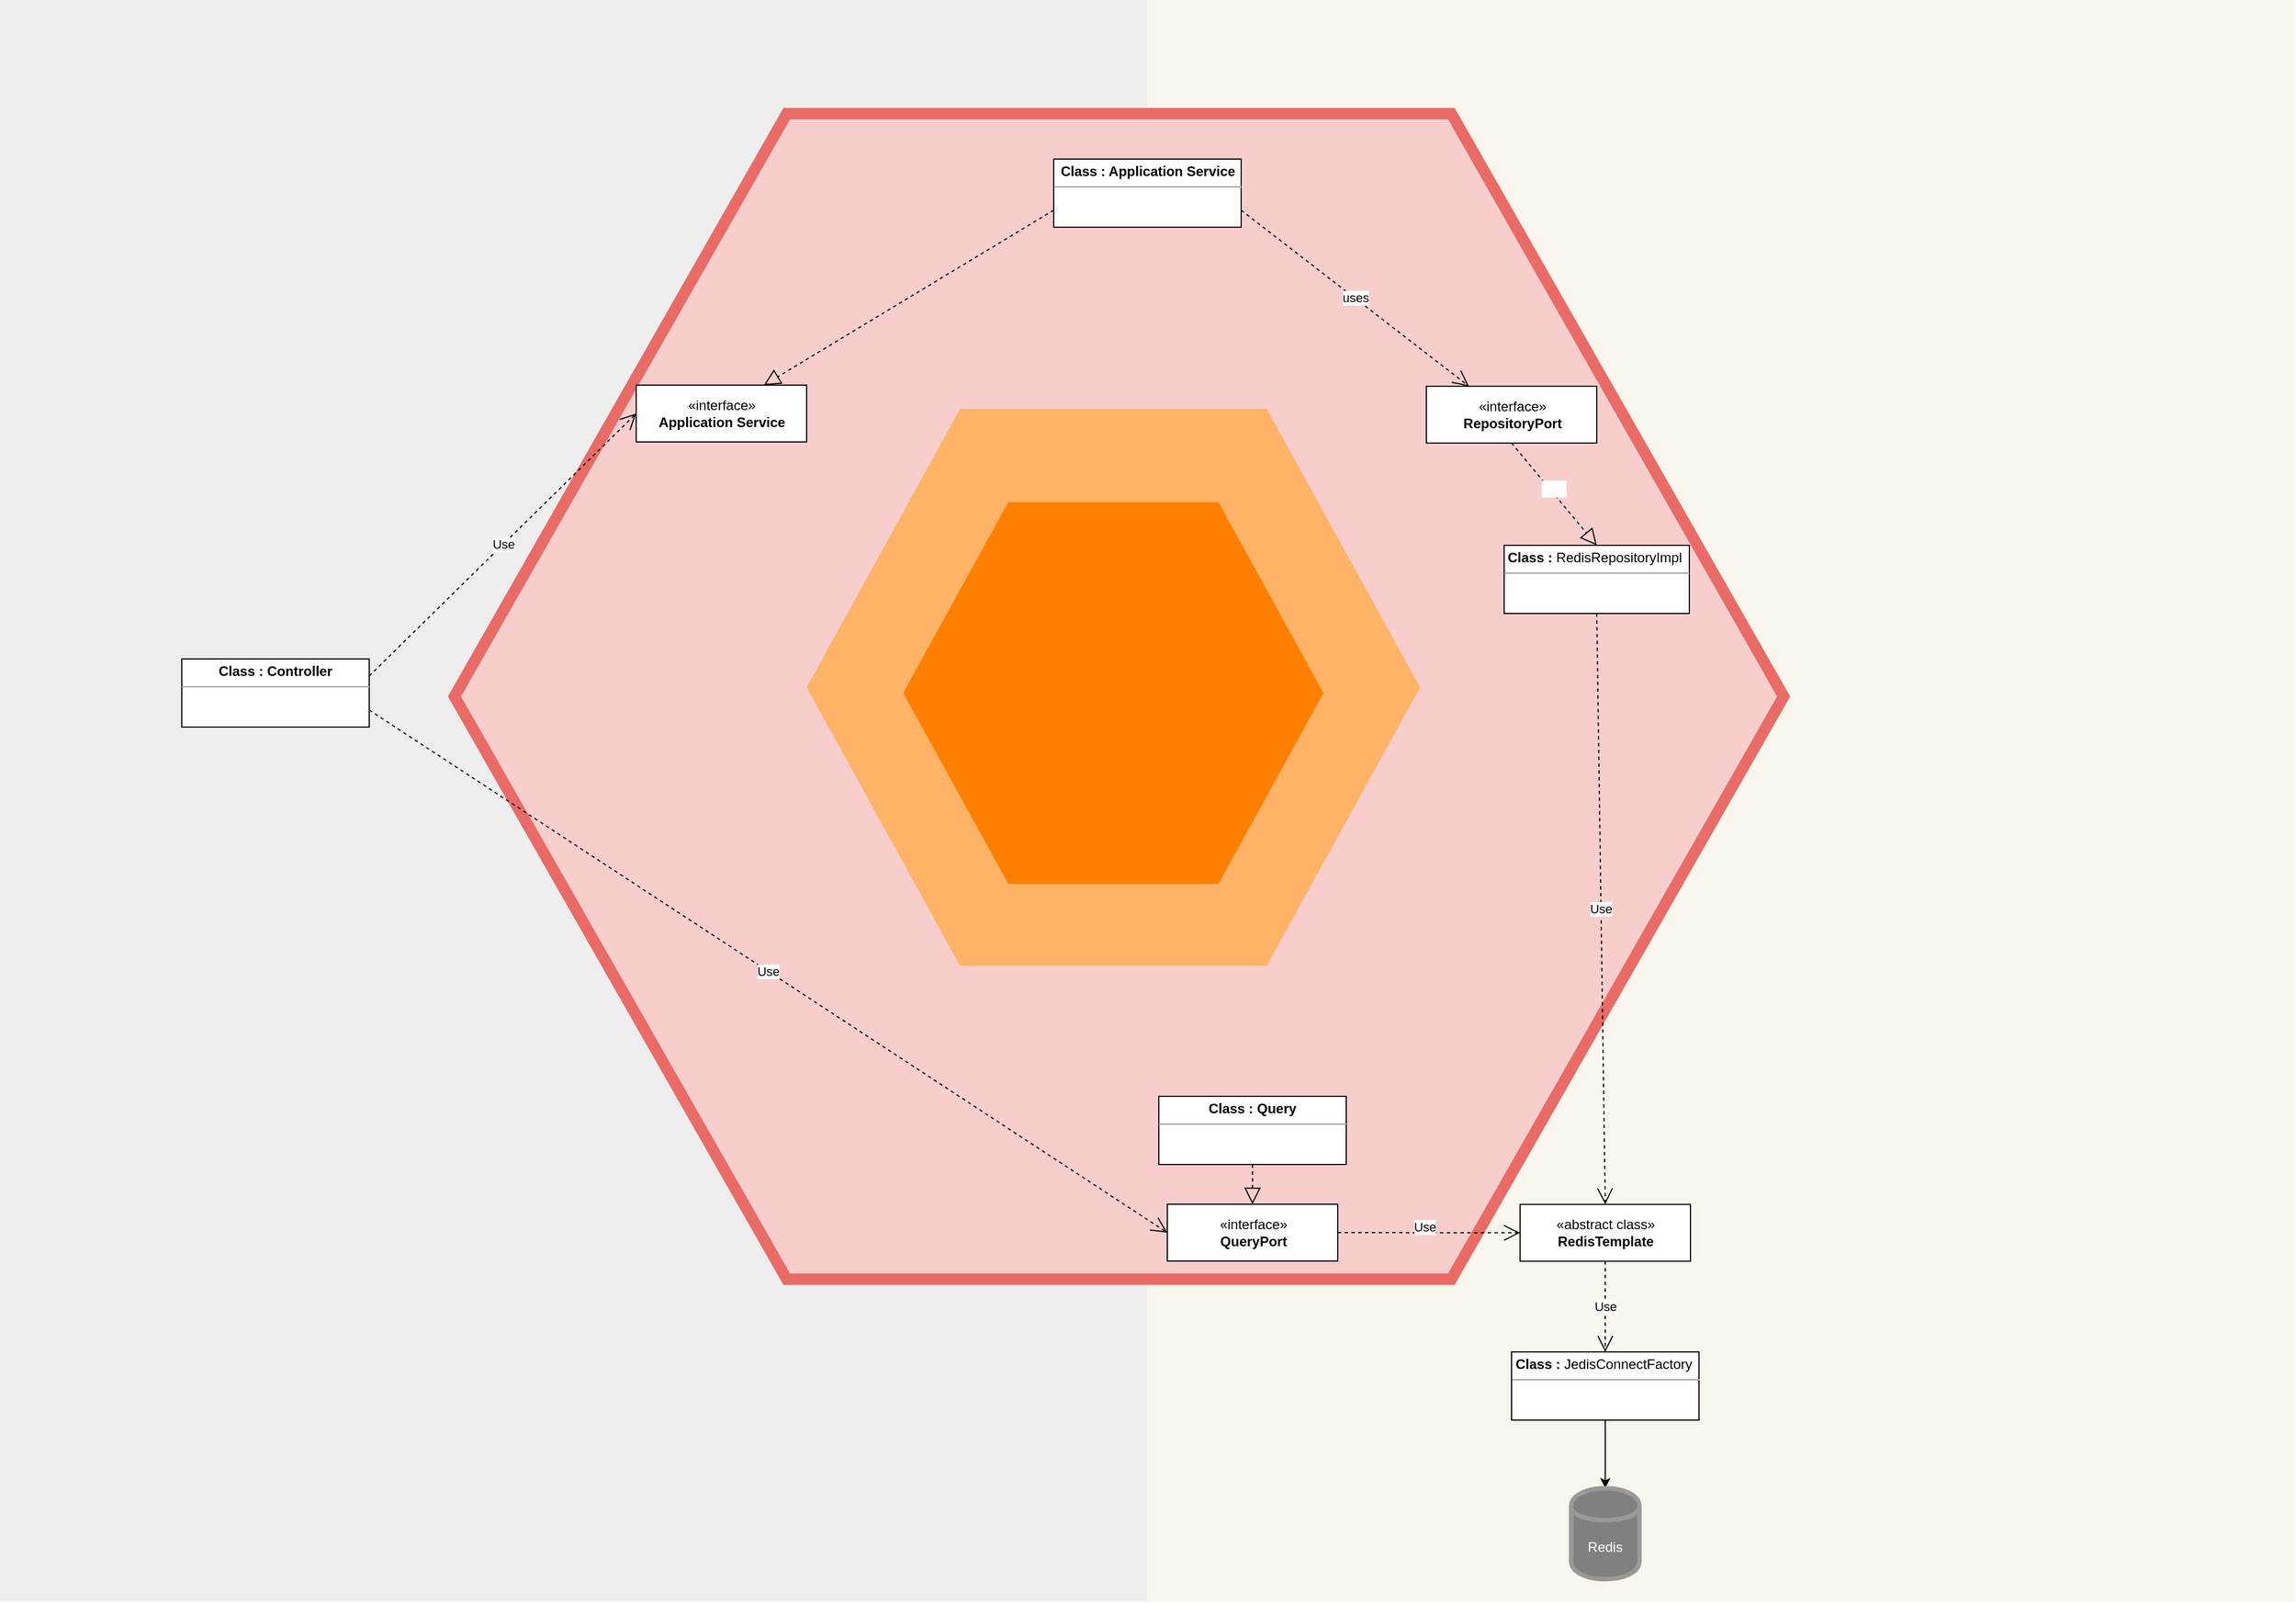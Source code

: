 <mxfile version="10.5.9" type="github"><diagram id="uu75s67zNT4JCThzK8az" name="Page-2"><mxGraphModel dx="2196" dy="625" grid="1" gridSize="10" guides="1" tooltips="1" connect="1" arrows="1" fold="1" page="1" pageScale="1" pageWidth="850" pageHeight="1100" math="0" shadow="0"><root><mxCell id="THZcV_0eTYr8oQKHxr5u-0"/><mxCell id="THZcV_0eTYr8oQKHxr5u-1" parent="THZcV_0eTYr8oQKHxr5u-0"/><mxCell id="THZcV_0eTYr8oQKHxr5u-43" value="" style="rounded=0;whiteSpace=wrap;html=1;fillColor=#f9f7ed;strokeColor=none;" vertex="1" parent="THZcV_0eTYr8oQKHxr5u-1"><mxGeometry x="210" y="150" width="1010" height="1410" as="geometry"/></mxCell><mxCell id="THZcV_0eTYr8oQKHxr5u-42" value="" style="rounded=0;whiteSpace=wrap;html=1;fillColor=#eeeeee;strokeColor=none;" vertex="1" parent="THZcV_0eTYr8oQKHxr5u-1"><mxGeometry x="-800" y="150" width="1010" height="1410" as="geometry"/></mxCell><mxCell id="THZcV_0eTYr8oQKHxr5u-37" value="" style="shape=hexagon;perimeter=hexagonPerimeter2;whiteSpace=wrap;html=1;strokeWidth=10;strokeColor=#EA6B66;fillColor=#F8CECC;" vertex="1" parent="THZcV_0eTYr8oQKHxr5u-1"><mxGeometry x="-400" y="250" width="1170" height="1026" as="geometry"/></mxCell><mxCell id="THZcV_0eTYr8oQKHxr5u-36" value="" style="shape=hexagon;perimeter=hexagonPerimeter2;whiteSpace=wrap;html=1;fillColor=#FFB366;strokeColor=none;" vertex="1" parent="THZcV_0eTYr8oQKHxr5u-1"><mxGeometry x="-90" y="510" width="540" height="490" as="geometry"/></mxCell><mxCell id="THZcV_0eTYr8oQKHxr5u-2" value="«abstract class»&lt;br&gt;&lt;b&gt;RedisTemplate&lt;/b&gt;&lt;br&gt;" style="html=1;" vertex="1" parent="THZcV_0eTYr8oQKHxr5u-1"><mxGeometry x="538" y="1210.167" width="150" height="50" as="geometry"/></mxCell><mxCell id="THZcV_0eTYr8oQKHxr5u-47" value="" style="edgeStyle=orthogonalEdgeStyle;rounded=0;orthogonalLoop=1;jettySize=auto;html=1;exitX=0.5;exitY=1;exitDx=0;exitDy=0;" edge="1" parent="THZcV_0eTYr8oQKHxr5u-1" source="THZcV_0eTYr8oQKHxr5u-54" target="THZcV_0eTYr8oQKHxr5u-46"><mxGeometry relative="1" as="geometry"><mxPoint x="688" y="1430" as="sourcePoint"/></mxGeometry></mxCell><mxCell id="THZcV_0eTYr8oQKHxr5u-11" value="&lt;p style=&quot;margin: 0px ; margin-top: 4px ; text-align: center&quot;&gt;&lt;b&gt;Class :&amp;nbsp;&lt;/b&gt;&lt;span&gt;RedisRepositoryImpl&amp;nbsp;&lt;/span&gt;&lt;/p&gt;&lt;hr size=&quot;1&quot;&gt;&lt;div style=&quot;height: 2px&quot;&gt;&lt;/div&gt;" style="verticalAlign=top;align=left;overflow=fill;fontSize=12;fontFamily=Helvetica;html=1;" vertex="1" parent="THZcV_0eTYr8oQKHxr5u-1"><mxGeometry x="524" y="630" width="163" height="60" as="geometry"/></mxCell><mxCell id="THZcV_0eTYr8oQKHxr5u-12" value="Use" style="endArrow=open;endSize=12;dashed=1;html=1;exitX=0.5;exitY=1;exitDx=0;exitDy=0;entryX=0.5;entryY=0;entryDx=0;entryDy=0;" edge="1" parent="THZcV_0eTYr8oQKHxr5u-1" source="THZcV_0eTYr8oQKHxr5u-11" target="THZcV_0eTYr8oQKHxr5u-2"><mxGeometry width="160" relative="1" as="geometry"><mxPoint x="374" y="10" as="sourcePoint"/><mxPoint x="534" y="10" as="targetPoint"/></mxGeometry></mxCell><mxCell id="THZcV_0eTYr8oQKHxr5u-13" value="&lt;p style=&quot;margin: 0px ; margin-top: 4px ; text-align: center&quot;&gt;&lt;b&gt;Class : Query&lt;/b&gt;&lt;/p&gt;&lt;hr size=&quot;1&quot;&gt;&lt;div style=&quot;height: 2px&quot;&gt;&lt;/div&gt;" style="verticalAlign=top;align=left;overflow=fill;fontSize=12;fontFamily=Helvetica;html=1;" vertex="1" parent="THZcV_0eTYr8oQKHxr5u-1"><mxGeometry x="220" y="1115" width="165" height="60" as="geometry"/></mxCell><mxCell id="THZcV_0eTYr8oQKHxr5u-14" value="Use" style="endArrow=open;endSize=12;dashed=1;html=1;exitX=1;exitY=0.5;exitDx=0;exitDy=0;entryX=0;entryY=0.5;entryDx=0;entryDy=0;" edge="1" parent="THZcV_0eTYr8oQKHxr5u-1" source="THZcV_0eTYr8oQKHxr5u-22" target="THZcV_0eTYr8oQKHxr5u-2"><mxGeometry x="-0.05" y="5" width="160" relative="1" as="geometry"><mxPoint x="678" y="50" as="sourcePoint"/><mxPoint x="503" y="120" as="targetPoint"/><Array as="points"/><mxPoint as="offset"/></mxGeometry></mxCell><mxCell id="THZcV_0eTYr8oQKHxr5u-15" value="«interface»&lt;br&gt;&lt;b&gt;RepositoryPort&lt;/b&gt;&lt;br&gt;" style="html=1;" vertex="1" parent="THZcV_0eTYr8oQKHxr5u-1"><mxGeometry x="455.5" y="490" width="150" height="50" as="geometry"/></mxCell><mxCell id="THZcV_0eTYr8oQKHxr5u-16" value="" style="endArrow=block;dashed=1;endFill=0;endSize=12;html=1;exitX=0.5;exitY=1;exitDx=0;exitDy=0;entryX=0.5;entryY=0;entryDx=0;entryDy=0;" edge="1" parent="THZcV_0eTYr8oQKHxr5u-1" source="THZcV_0eTYr8oQKHxr5u-15" target="THZcV_0eTYr8oQKHxr5u-11"><mxGeometry width="160" relative="1" as="geometry"><mxPoint x="510" y="-140" as="sourcePoint"/><mxPoint x="760" y="-60" as="targetPoint"/></mxGeometry></mxCell><mxCell id="THZcV_0eTYr8oQKHxr5u-57" value="Text" style="text;html=1;resizable=0;points=[];align=center;verticalAlign=middle;labelBackgroundColor=#ffffff;fontColor=#FFFFFF;" vertex="1" connectable="0" parent="THZcV_0eTYr8oQKHxr5u-16"><mxGeometry x="-0.082" y="2" relative="1" as="geometry"><mxPoint as="offset"/></mxGeometry></mxCell><mxCell id="THZcV_0eTYr8oQKHxr5u-18" value="uses" style="endArrow=open;endSize=12;dashed=1;html=1;exitX=1;exitY=0.75;exitDx=0;exitDy=0;entryX=0.25;entryY=0;entryDx=0;entryDy=0;" edge="1" parent="THZcV_0eTYr8oQKHxr5u-1" source="THZcV_0eTYr8oQKHxr5u-17" target="THZcV_0eTYr8oQKHxr5u-15"><mxGeometry width="160" relative="1" as="geometry"><mxPoint x="678" y="50" as="sourcePoint"/><mxPoint x="540" y="120" as="targetPoint"/></mxGeometry></mxCell><mxCell id="THZcV_0eTYr8oQKHxr5u-20" value="«interface»&lt;br&gt;&lt;b&gt;Application Service&lt;/b&gt;&lt;br&gt;" style="html=1;" vertex="1" parent="THZcV_0eTYr8oQKHxr5u-1"><mxGeometry x="-240" y="489" width="150" height="50" as="geometry"/></mxCell><mxCell id="THZcV_0eTYr8oQKHxr5u-24" value="&lt;p style=&quot;margin: 0px ; margin-top: 4px ; text-align: center&quot;&gt;&lt;b&gt;Class : Controller&lt;/b&gt;&lt;/p&gt;&lt;hr size=&quot;1&quot;&gt;&lt;div style=&quot;height: 2px&quot;&gt;&lt;/div&gt;" style="verticalAlign=top;align=left;overflow=fill;fontSize=12;fontFamily=Helvetica;html=1;" vertex="1" parent="THZcV_0eTYr8oQKHxr5u-1"><mxGeometry x="-640" y="730" width="165" height="60" as="geometry"/></mxCell><mxCell id="THZcV_0eTYr8oQKHxr5u-25" value="Use" style="endArrow=open;endSize=12;dashed=1;html=1;exitX=1;exitY=0.75;exitDx=0;exitDy=0;entryX=0;entryY=0.5;entryDx=0;entryDy=0;" edge="1" parent="THZcV_0eTYr8oQKHxr5u-1" source="THZcV_0eTYr8oQKHxr5u-24" target="THZcV_0eTYr8oQKHxr5u-22"><mxGeometry width="160" relative="1" as="geometry"><mxPoint x="-140" y="70" as="sourcePoint"/><mxPoint x="20" y="70" as="targetPoint"/></mxGeometry></mxCell><mxCell id="THZcV_0eTYr8oQKHxr5u-26" value="Use" style="endArrow=open;endSize=12;dashed=1;html=1;exitX=1;exitY=0.25;exitDx=0;exitDy=0;entryX=0;entryY=0.5;entryDx=0;entryDy=0;" edge="1" parent="THZcV_0eTYr8oQKHxr5u-1" source="THZcV_0eTYr8oQKHxr5u-24" target="THZcV_0eTYr8oQKHxr5u-20"><mxGeometry width="160" relative="1" as="geometry"><mxPoint x="-165" y="-50" as="sourcePoint"/><mxPoint x="-20" y="20" as="targetPoint"/></mxGeometry></mxCell><mxCell id="THZcV_0eTYr8oQKHxr5u-17" value="&lt;p style=&quot;margin: 0px ; margin-top: 4px ; text-align: center&quot;&gt;&lt;b&gt;Class : Application Service&lt;/b&gt;&lt;/p&gt;&lt;hr size=&quot;1&quot;&gt;&lt;div style=&quot;height: 2px&quot;&gt;&lt;/div&gt;" style="verticalAlign=top;align=left;overflow=fill;fontSize=12;fontFamily=Helvetica;html=1;" vertex="1" parent="THZcV_0eTYr8oQKHxr5u-1"><mxGeometry x="127.5" y="290" width="165" height="60" as="geometry"/></mxCell><mxCell id="THZcV_0eTYr8oQKHxr5u-21" value="" style="endArrow=block;dashed=1;endFill=0;endSize=12;html=1;entryX=0.75;entryY=0;entryDx=0;entryDy=0;exitX=0;exitY=0.75;exitDx=0;exitDy=0;" edge="1" parent="THZcV_0eTYr8oQKHxr5u-1" source="THZcV_0eTYr8oQKHxr5u-17" target="THZcV_0eTYr8oQKHxr5u-20"><mxGeometry width="160" relative="1" as="geometry"><mxPoint x="30" y="-20" as="sourcePoint"/><mxPoint x="190" y="-20" as="targetPoint"/></mxGeometry></mxCell><mxCell id="THZcV_0eTYr8oQKHxr5u-40" value="" style="shape=hexagon;perimeter=hexagonPerimeter2;whiteSpace=wrap;html=1;fillColor=#FF8000;strokeColor=none;fontColor=#ffffff;" vertex="1" parent="THZcV_0eTYr8oQKHxr5u-1"><mxGeometry x="-5" y="592" width="370" height="336" as="geometry"/></mxCell><mxCell id="THZcV_0eTYr8oQKHxr5u-46" value="Redis" style="shape=cylinder;whiteSpace=wrap;html=1;boundedLbl=1;backgroundOutline=1;strokeColor=#999999;strokeWidth=4;fillColor=#808080;fontColor=#FFFFFF;" vertex="1" parent="THZcV_0eTYr8oQKHxr5u-1"><mxGeometry x="583" y="1460" width="60" height="80" as="geometry"/></mxCell><mxCell id="THZcV_0eTYr8oQKHxr5u-22" value="«interface»&lt;br&gt;&lt;b&gt;QueryPort&lt;/b&gt;&lt;br&gt;" style="html=1;" vertex="1" parent="THZcV_0eTYr8oQKHxr5u-1"><mxGeometry x="227.5" y="1210" width="150" height="50" as="geometry"/></mxCell><mxCell id="THZcV_0eTYr8oQKHxr5u-51" value="Use" style="endArrow=open;endSize=12;dashed=1;html=1;exitX=0.5;exitY=1;exitDx=0;exitDy=0;entryX=0.5;entryY=0;entryDx=0;entryDy=0;" edge="1" parent="THZcV_0eTYr8oQKHxr5u-1" source="THZcV_0eTYr8oQKHxr5u-2" target="THZcV_0eTYr8oQKHxr5u-54"><mxGeometry width="160" relative="1" as="geometry"><mxPoint x="430" y="1450" as="sourcePoint"/><mxPoint x="687.705" y="1370" as="targetPoint"/></mxGeometry></mxCell><mxCell id="THZcV_0eTYr8oQKHxr5u-54" value="&lt;p style=&quot;margin: 0px ; margin-top: 4px ; text-align: center&quot;&gt;&lt;b&gt;Class : &lt;/b&gt;JedisConnectFactory&lt;span&gt;&amp;nbsp;&lt;/span&gt;&lt;/p&gt;&lt;hr size=&quot;1&quot;&gt;&lt;div style=&quot;height: 2px&quot;&gt;&lt;/div&gt;" style="verticalAlign=top;align=left;overflow=fill;fontSize=12;fontFamily=Helvetica;html=1;" vertex="1" parent="THZcV_0eTYr8oQKHxr5u-1"><mxGeometry x="530.5" y="1340" width="165" height="60" as="geometry"/></mxCell><mxCell id="THZcV_0eTYr8oQKHxr5u-56" value="" style="endArrow=block;dashed=1;endFill=0;endSize=12;html=1;exitX=0.5;exitY=1;exitDx=0;exitDy=0;" edge="1" parent="THZcV_0eTYr8oQKHxr5u-1" source="THZcV_0eTYr8oQKHxr5u-13" target="THZcV_0eTYr8oQKHxr5u-22"><mxGeometry width="160" relative="1" as="geometry"><mxPoint x="538" y="1050" as="sourcePoint"/><mxPoint x="666.781" y="1180" as="targetPoint"/></mxGeometry></mxCell></root></mxGraphModel></diagram></mxfile>